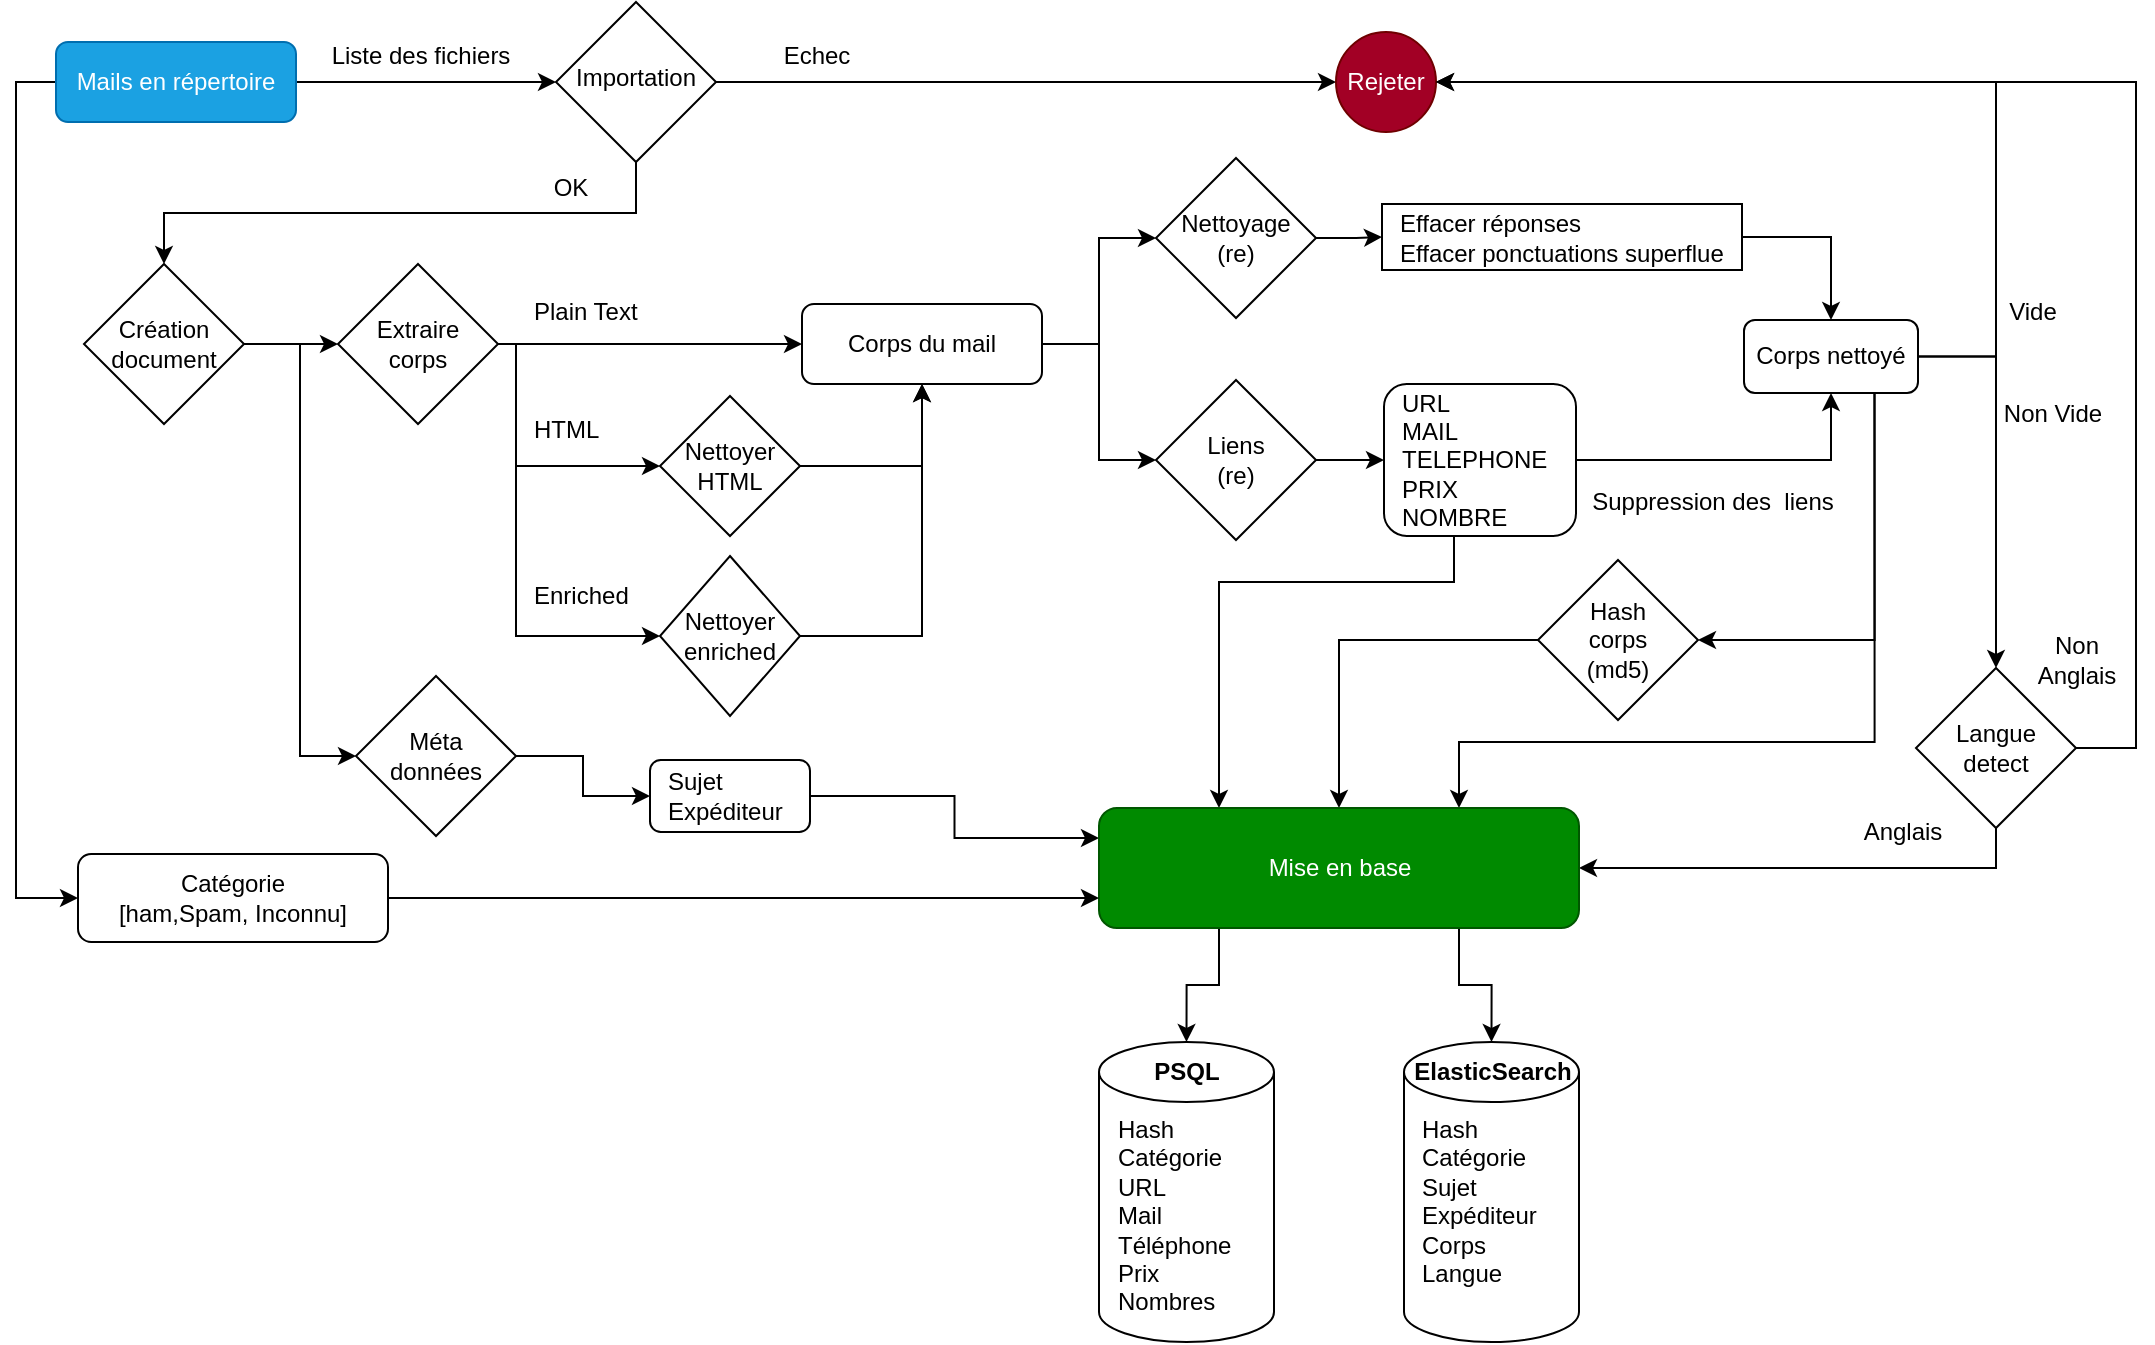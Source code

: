 <mxfile version="20.3.0" type="device"><diagram id="C5RBs43oDa-KdzZeNtuy" name="Page-1"><mxGraphModel dx="1422" dy="878" grid="1" gridSize="10" guides="1" tooltips="1" connect="1" arrows="1" fold="1" page="1" pageScale="1" pageWidth="1169" pageHeight="827" math="0" shadow="0"><root><mxCell id="WIyWlLk6GJQsqaUBKTNV-0"/><mxCell id="WIyWlLk6GJQsqaUBKTNV-1" parent="WIyWlLk6GJQsqaUBKTNV-0"/><mxCell id="M6-UuNwHoYVKfYpYURZb-105" value="Hash&lt;br&gt;Catégorie&lt;br&gt;Sujet&lt;br&gt;Expéditeur&lt;br&gt;Corps&lt;br&gt;Langue" style="shape=cylinder3;whiteSpace=wrap;html=1;boundedLbl=1;backgroundOutline=1;size=15;rounded=1;align=left;spacingLeft=7;verticalAlign=top;" parent="WIyWlLk6GJQsqaUBKTNV-1" vertex="1"><mxGeometry x="744" y="610" width="87.5" height="150" as="geometry"/></mxCell><mxCell id="M6-UuNwHoYVKfYpYURZb-8" style="edgeStyle=orthogonalEdgeStyle;rounded=0;orthogonalLoop=1;jettySize=auto;html=1;exitX=1;exitY=0.5;exitDx=0;exitDy=0;entryX=0;entryY=0.5;entryDx=0;entryDy=0;" parent="WIyWlLk6GJQsqaUBKTNV-1" source="M6-UuNwHoYVKfYpYURZb-0" target="M6-UuNwHoYVKfYpYURZb-3" edge="1"><mxGeometry relative="1" as="geometry"/></mxCell><mxCell id="M6-UuNwHoYVKfYpYURZb-99" style="edgeStyle=orthogonalEdgeStyle;rounded=0;orthogonalLoop=1;jettySize=auto;html=1;exitX=0;exitY=0.5;exitDx=0;exitDy=0;entryX=0;entryY=0.5;entryDx=0;entryDy=0;" parent="WIyWlLk6GJQsqaUBKTNV-1" source="M6-UuNwHoYVKfYpYURZb-0" target="M6-UuNwHoYVKfYpYURZb-100" edge="1"><mxGeometry relative="1" as="geometry"><mxPoint x="50" y="600" as="targetPoint"/></mxGeometry></mxCell><mxCell id="M6-UuNwHoYVKfYpYURZb-0" value="&lt;span style=&quot;font-weight: normal;&quot;&gt;Mails en répertoire&lt;/span&gt;" style="rounded=1;whiteSpace=wrap;html=1;fontSize=12;glass=0;strokeWidth=1;shadow=0;fontStyle=1;fillColor=#1ba1e2;fontColor=#ffffff;strokeColor=#006EAF;" parent="WIyWlLk6GJQsqaUBKTNV-1" vertex="1"><mxGeometry x="70" y="110" width="120" height="40" as="geometry"/></mxCell><mxCell id="M6-UuNwHoYVKfYpYURZb-2" value="Liste des fichiers" style="text;html=1;align=center;verticalAlign=middle;resizable=0;points=[];autosize=1;strokeColor=none;fillColor=none;" parent="WIyWlLk6GJQsqaUBKTNV-1" vertex="1"><mxGeometry x="197" y="102" width="110" height="30" as="geometry"/></mxCell><mxCell id="M6-UuNwHoYVKfYpYURZb-7" style="edgeStyle=orthogonalEdgeStyle;rounded=0;orthogonalLoop=1;jettySize=auto;html=1;exitX=1;exitY=0.5;exitDx=0;exitDy=0;entryX=0;entryY=0.5;entryDx=0;entryDy=0;" parent="WIyWlLk6GJQsqaUBKTNV-1" source="M6-UuNwHoYVKfYpYURZb-3" target="M6-UuNwHoYVKfYpYURZb-11" edge="1"><mxGeometry relative="1" as="geometry"><mxPoint x="491" y="130" as="targetPoint"/></mxGeometry></mxCell><mxCell id="M6-UuNwHoYVKfYpYURZb-97" style="edgeStyle=orthogonalEdgeStyle;rounded=0;orthogonalLoop=1;jettySize=auto;html=1;exitX=0.5;exitY=1;exitDx=0;exitDy=0;" parent="WIyWlLk6GJQsqaUBKTNV-1" source="M6-UuNwHoYVKfYpYURZb-3" target="M6-UuNwHoYVKfYpYURZb-19" edge="1"><mxGeometry relative="1" as="geometry"/></mxCell><mxCell id="M6-UuNwHoYVKfYpYURZb-3" value="Importation&lt;br&gt;" style="rhombus;whiteSpace=wrap;html=1;shadow=0;fontFamily=Helvetica;fontSize=12;align=center;strokeWidth=1;spacing=6;spacingTop=-4;" parent="WIyWlLk6GJQsqaUBKTNV-1" vertex="1"><mxGeometry x="320" y="90" width="80" height="80" as="geometry"/></mxCell><mxCell id="M6-UuNwHoYVKfYpYURZb-5" value="Echec" style="text;html=1;align=center;verticalAlign=middle;resizable=0;points=[];autosize=1;strokeColor=none;fillColor=none;" parent="WIyWlLk6GJQsqaUBKTNV-1" vertex="1"><mxGeometry x="420" y="102" width="60" height="30" as="geometry"/></mxCell><mxCell id="M6-UuNwHoYVKfYpYURZb-11" value="Rejeter" style="ellipse;whiteSpace=wrap;html=1;aspect=fixed;fillColor=#a20025;fontColor=#ffffff;strokeColor=#6F0000;" parent="WIyWlLk6GJQsqaUBKTNV-1" vertex="1"><mxGeometry x="710" y="105" width="50" height="50" as="geometry"/></mxCell><mxCell id="M6-UuNwHoYVKfYpYURZb-16" value="OK" style="text;html=1;align=center;verticalAlign=middle;resizable=0;points=[];autosize=1;strokeColor=none;fillColor=none;" parent="WIyWlLk6GJQsqaUBKTNV-1" vertex="1"><mxGeometry x="307" y="168" width="40" height="30" as="geometry"/></mxCell><mxCell id="M6-UuNwHoYVKfYpYURZb-22" style="edgeStyle=orthogonalEdgeStyle;rounded=0;orthogonalLoop=1;jettySize=auto;html=1;exitX=1;exitY=0.5;exitDx=0;exitDy=0;entryX=0;entryY=0.5;entryDx=0;entryDy=0;" parent="WIyWlLk6GJQsqaUBKTNV-1" source="M6-UuNwHoYVKfYpYURZb-19" target="M6-UuNwHoYVKfYpYURZb-21" edge="1"><mxGeometry relative="1" as="geometry"/></mxCell><mxCell id="M6-UuNwHoYVKfYpYURZb-55" value="" style="edgeStyle=orthogonalEdgeStyle;rounded=0;orthogonalLoop=1;jettySize=auto;html=1;entryX=0;entryY=0.5;entryDx=0;entryDy=0;" parent="WIyWlLk6GJQsqaUBKTNV-1" source="M6-UuNwHoYVKfYpYURZb-19" target="M6-UuNwHoYVKfYpYURZb-54" edge="1"><mxGeometry relative="1" as="geometry"/></mxCell><mxCell id="M6-UuNwHoYVKfYpYURZb-19" value="Création&lt;br&gt;document" style="rhombus;whiteSpace=wrap;html=1;" parent="WIyWlLk6GJQsqaUBKTNV-1" vertex="1"><mxGeometry x="84" y="221" width="80" height="80" as="geometry"/></mxCell><mxCell id="M6-UuNwHoYVKfYpYURZb-25" style="edgeStyle=orthogonalEdgeStyle;rounded=0;orthogonalLoop=1;jettySize=auto;html=1;exitX=1;exitY=0.5;exitDx=0;exitDy=0;" parent="WIyWlLk6GJQsqaUBKTNV-1" source="M6-UuNwHoYVKfYpYURZb-21" target="M6-UuNwHoYVKfYpYURZb-24" edge="1"><mxGeometry relative="1" as="geometry"/></mxCell><mxCell id="M6-UuNwHoYVKfYpYURZb-114" style="edgeStyle=orthogonalEdgeStyle;rounded=0;orthogonalLoop=1;jettySize=auto;html=1;exitX=1;exitY=0.5;exitDx=0;exitDy=0;entryX=0;entryY=0.5;entryDx=0;entryDy=0;" parent="WIyWlLk6GJQsqaUBKTNV-1" source="M6-UuNwHoYVKfYpYURZb-21" target="M6-UuNwHoYVKfYpYURZb-28" edge="1"><mxGeometry relative="1" as="geometry"><Array as="points"><mxPoint x="300" y="261"/><mxPoint x="300" y="322"/></Array></mxGeometry></mxCell><mxCell id="M6-UuNwHoYVKfYpYURZb-115" style="edgeStyle=orthogonalEdgeStyle;rounded=0;orthogonalLoop=1;jettySize=auto;html=1;exitX=1;exitY=0.5;exitDx=0;exitDy=0;entryX=0;entryY=0.5;entryDx=0;entryDy=0;" parent="WIyWlLk6GJQsqaUBKTNV-1" source="M6-UuNwHoYVKfYpYURZb-21" target="M6-UuNwHoYVKfYpYURZb-29" edge="1"><mxGeometry relative="1" as="geometry"><Array as="points"><mxPoint x="300" y="261"/><mxPoint x="300" y="407"/></Array></mxGeometry></mxCell><mxCell id="M6-UuNwHoYVKfYpYURZb-21" value="Extraire&lt;br&gt;corps" style="rhombus;whiteSpace=wrap;html=1;" parent="WIyWlLk6GJQsqaUBKTNV-1" vertex="1"><mxGeometry x="211" y="221" width="80" height="80" as="geometry"/></mxCell><mxCell id="M6-UuNwHoYVKfYpYURZb-37" style="edgeStyle=orthogonalEdgeStyle;rounded=0;orthogonalLoop=1;jettySize=auto;html=1;exitX=1;exitY=0.5;exitDx=0;exitDy=0;entryX=0;entryY=0.5;entryDx=0;entryDy=0;" parent="WIyWlLk6GJQsqaUBKTNV-1" source="M6-UuNwHoYVKfYpYURZb-24" target="M6-UuNwHoYVKfYpYURZb-38" edge="1"><mxGeometry relative="1" as="geometry"><mxPoint x="620" y="201" as="targetPoint"/></mxGeometry></mxCell><mxCell id="M6-UuNwHoYVKfYpYURZb-40" style="edgeStyle=orthogonalEdgeStyle;rounded=0;orthogonalLoop=1;jettySize=auto;html=1;exitX=1;exitY=0.5;exitDx=0;exitDy=0;entryX=0;entryY=0.5;entryDx=0;entryDy=0;" parent="WIyWlLk6GJQsqaUBKTNV-1" source="M6-UuNwHoYVKfYpYURZb-24" target="M6-UuNwHoYVKfYpYURZb-39" edge="1"><mxGeometry relative="1" as="geometry"/></mxCell><mxCell id="M6-UuNwHoYVKfYpYURZb-24" value="&lt;span style=&quot;font-weight: normal;&quot;&gt;Corps du mail&lt;/span&gt;" style="rounded=1;whiteSpace=wrap;html=1;fontSize=12;glass=0;strokeWidth=1;shadow=0;fontStyle=1" parent="WIyWlLk6GJQsqaUBKTNV-1" vertex="1"><mxGeometry x="443" y="241" width="120" height="40" as="geometry"/></mxCell><mxCell id="M6-UuNwHoYVKfYpYURZb-26" value="Plain Text" style="text;html=1;align=left;verticalAlign=middle;resizable=0;points=[];autosize=1;strokeColor=none;fillColor=none;" parent="WIyWlLk6GJQsqaUBKTNV-1" vertex="1"><mxGeometry x="307" y="230" width="80" height="30" as="geometry"/></mxCell><mxCell id="M6-UuNwHoYVKfYpYURZb-34" style="edgeStyle=orthogonalEdgeStyle;rounded=0;orthogonalLoop=1;jettySize=auto;html=1;entryX=0.5;entryY=1;entryDx=0;entryDy=0;" parent="WIyWlLk6GJQsqaUBKTNV-1" source="M6-UuNwHoYVKfYpYURZb-28" target="M6-UuNwHoYVKfYpYURZb-24" edge="1"><mxGeometry relative="1" as="geometry"/></mxCell><mxCell id="M6-UuNwHoYVKfYpYURZb-28" value="Nettoyer&lt;br&gt;HTML" style="rhombus;whiteSpace=wrap;html=1;" parent="WIyWlLk6GJQsqaUBKTNV-1" vertex="1"><mxGeometry x="372" y="287" width="70" height="70" as="geometry"/></mxCell><mxCell id="M6-UuNwHoYVKfYpYURZb-35" style="edgeStyle=orthogonalEdgeStyle;rounded=0;orthogonalLoop=1;jettySize=auto;html=1;entryX=0.5;entryY=1;entryDx=0;entryDy=0;" parent="WIyWlLk6GJQsqaUBKTNV-1" source="M6-UuNwHoYVKfYpYURZb-29" target="M6-UuNwHoYVKfYpYURZb-24" edge="1"><mxGeometry relative="1" as="geometry"><mxPoint x="494" y="351" as="targetPoint"/></mxGeometry></mxCell><mxCell id="M6-UuNwHoYVKfYpYURZb-29" value="Nettoyer&lt;br&gt;enriched" style="rhombus;whiteSpace=wrap;html=1;" parent="WIyWlLk6GJQsqaUBKTNV-1" vertex="1"><mxGeometry x="372" y="367" width="70" height="80" as="geometry"/></mxCell><mxCell id="M6-UuNwHoYVKfYpYURZb-32" value="HTML" style="text;html=1;align=left;verticalAlign=middle;resizable=0;points=[];autosize=1;strokeColor=none;fillColor=none;" parent="WIyWlLk6GJQsqaUBKTNV-1" vertex="1"><mxGeometry x="307" y="289" width="60" height="30" as="geometry"/></mxCell><mxCell id="M6-UuNwHoYVKfYpYURZb-33" value="Enriched" style="text;html=1;align=left;verticalAlign=middle;resizable=0;points=[];autosize=1;strokeColor=none;fillColor=none;" parent="WIyWlLk6GJQsqaUBKTNV-1" vertex="1"><mxGeometry x="307" y="372" width="70" height="30" as="geometry"/></mxCell><mxCell id="M6-UuNwHoYVKfYpYURZb-45" style="edgeStyle=orthogonalEdgeStyle;rounded=0;orthogonalLoop=1;jettySize=auto;html=1;exitX=1;exitY=0.5;exitDx=0;exitDy=0;" parent="WIyWlLk6GJQsqaUBKTNV-1" source="M6-UuNwHoYVKfYpYURZb-38" target="M6-UuNwHoYVKfYpYURZb-43" edge="1"><mxGeometry relative="1" as="geometry"><mxPoint x="700" y="190" as="sourcePoint"/></mxGeometry></mxCell><mxCell id="M6-UuNwHoYVKfYpYURZb-38" value="Nettoyage&lt;br&gt;(re)" style="rhombus;whiteSpace=wrap;html=1;" parent="WIyWlLk6GJQsqaUBKTNV-1" vertex="1"><mxGeometry x="620" y="168" width="80" height="80" as="geometry"/></mxCell><mxCell id="M6-UuNwHoYVKfYpYURZb-51" value="" style="edgeStyle=orthogonalEdgeStyle;rounded=0;orthogonalLoop=1;jettySize=auto;html=1;" parent="WIyWlLk6GJQsqaUBKTNV-1" source="M6-UuNwHoYVKfYpYURZb-39" target="M6-UuNwHoYVKfYpYURZb-50" edge="1"><mxGeometry relative="1" as="geometry"/></mxCell><mxCell id="M6-UuNwHoYVKfYpYURZb-39" value="Liens&lt;br&gt;(re)" style="rhombus;whiteSpace=wrap;html=1;" parent="WIyWlLk6GJQsqaUBKTNV-1" vertex="1"><mxGeometry x="620" y="279" width="80" height="80" as="geometry"/></mxCell><mxCell id="M6-UuNwHoYVKfYpYURZb-59" value="" style="edgeStyle=orthogonalEdgeStyle;rounded=0;orthogonalLoop=1;jettySize=auto;html=1;" parent="WIyWlLk6GJQsqaUBKTNV-1" source="M6-UuNwHoYVKfYpYURZb-43" target="M6-UuNwHoYVKfYpYURZb-58" edge="1"><mxGeometry relative="1" as="geometry"/></mxCell><mxCell id="M6-UuNwHoYVKfYpYURZb-43" value="&lt;span style=&quot;background-color: initial;&quot;&gt;Effacer réponses&lt;/span&gt;&lt;br&gt;&lt;span style=&quot;background-color: initial;&quot;&gt;Effacer ponctuations superflue&lt;/span&gt;" style="rounded=0;whiteSpace=wrap;html=1;align=left;spacingLeft=7;" parent="WIyWlLk6GJQsqaUBKTNV-1" vertex="1"><mxGeometry x="733" y="191" width="180" height="33" as="geometry"/></mxCell><mxCell id="M6-UuNwHoYVKfYpYURZb-60" style="edgeStyle=orthogonalEdgeStyle;rounded=0;orthogonalLoop=1;jettySize=auto;html=1;exitX=1;exitY=0.5;exitDx=0;exitDy=0;entryX=0.5;entryY=1;entryDx=0;entryDy=0;" parent="WIyWlLk6GJQsqaUBKTNV-1" source="M6-UuNwHoYVKfYpYURZb-50" target="M6-UuNwHoYVKfYpYURZb-58" edge="1"><mxGeometry relative="1" as="geometry"/></mxCell><mxCell id="M6-UuNwHoYVKfYpYURZb-89" style="edgeStyle=orthogonalEdgeStyle;rounded=0;orthogonalLoop=1;jettySize=auto;html=1;exitX=0.5;exitY=1;exitDx=0;exitDy=0;entryX=0.25;entryY=0;entryDx=0;entryDy=0;" parent="WIyWlLk6GJQsqaUBKTNV-1" source="M6-UuNwHoYVKfYpYURZb-50" target="M6-UuNwHoYVKfYpYURZb-82" edge="1"><mxGeometry relative="1" as="geometry"><Array as="points"><mxPoint x="769" y="380"/><mxPoint x="652" y="380"/></Array></mxGeometry></mxCell><mxCell id="M6-UuNwHoYVKfYpYURZb-50" value="URL&lt;br&gt;MAIL&lt;br&gt;TELEPHONE&lt;br&gt;PRIX&lt;br&gt;NOMBRE" style="whiteSpace=wrap;html=1;spacingLeft=7;align=left;rounded=1;" parent="WIyWlLk6GJQsqaUBKTNV-1" vertex="1"><mxGeometry x="734" y="281" width="96" height="76" as="geometry"/></mxCell><mxCell id="M6-UuNwHoYVKfYpYURZb-57" value="" style="edgeStyle=orthogonalEdgeStyle;rounded=0;orthogonalLoop=1;jettySize=auto;html=1;" parent="WIyWlLk6GJQsqaUBKTNV-1" source="M6-UuNwHoYVKfYpYURZb-54" target="M6-UuNwHoYVKfYpYURZb-56" edge="1"><mxGeometry relative="1" as="geometry"/></mxCell><mxCell id="M6-UuNwHoYVKfYpYURZb-54" value="Méta&lt;br&gt;données" style="rhombus;whiteSpace=wrap;html=1;" parent="WIyWlLk6GJQsqaUBKTNV-1" vertex="1"><mxGeometry x="220" y="427" width="80" height="80" as="geometry"/></mxCell><mxCell id="M6-UuNwHoYVKfYpYURZb-101" style="edgeStyle=orthogonalEdgeStyle;rounded=0;orthogonalLoop=1;jettySize=auto;html=1;entryX=0;entryY=0.25;entryDx=0;entryDy=0;" parent="WIyWlLk6GJQsqaUBKTNV-1" source="M6-UuNwHoYVKfYpYURZb-56" target="M6-UuNwHoYVKfYpYURZb-82" edge="1"><mxGeometry relative="1" as="geometry"/></mxCell><mxCell id="M6-UuNwHoYVKfYpYURZb-56" value="Sujet&lt;br&gt;Expéditeur" style="whiteSpace=wrap;html=1;spacingLeft=7;align=left;rounded=1;" parent="WIyWlLk6GJQsqaUBKTNV-1" vertex="1"><mxGeometry x="367" y="469" width="80" height="36" as="geometry"/></mxCell><mxCell id="M6-UuNwHoYVKfYpYURZb-67" style="edgeStyle=orthogonalEdgeStyle;rounded=0;orthogonalLoop=1;jettySize=auto;html=1;exitX=1;exitY=0.5;exitDx=0;exitDy=0;entryX=0.5;entryY=0;entryDx=0;entryDy=0;" parent="WIyWlLk6GJQsqaUBKTNV-1" source="M6-UuNwHoYVKfYpYURZb-58" target="M6-UuNwHoYVKfYpYURZb-66" edge="1"><mxGeometry relative="1" as="geometry"><mxPoint x="1001" y="248.25" as="sourcePoint"/><mxPoint x="1047" y="380" as="targetPoint"/></mxGeometry></mxCell><mxCell id="M6-UuNwHoYVKfYpYURZb-69" style="edgeStyle=orthogonalEdgeStyle;rounded=0;orthogonalLoop=1;jettySize=auto;html=1;exitX=1;exitY=0.5;exitDx=0;exitDy=0;entryX=1;entryY=0.5;entryDx=0;entryDy=0;" parent="WIyWlLk6GJQsqaUBKTNV-1" source="M6-UuNwHoYVKfYpYURZb-58" target="M6-UuNwHoYVKfYpYURZb-11" edge="1"><mxGeometry relative="1" as="geometry"><Array as="points"><mxPoint x="1040" y="267"/><mxPoint x="1040" y="130"/></Array></mxGeometry></mxCell><mxCell id="M6-UuNwHoYVKfYpYURZb-92" style="edgeStyle=orthogonalEdgeStyle;rounded=0;orthogonalLoop=1;jettySize=auto;html=1;exitX=0.75;exitY=1;exitDx=0;exitDy=0;entryX=1;entryY=0.5;entryDx=0;entryDy=0;" parent="WIyWlLk6GJQsqaUBKTNV-1" source="M6-UuNwHoYVKfYpYURZb-58" target="M6-UuNwHoYVKfYpYURZb-77" edge="1"><mxGeometry relative="1" as="geometry"/></mxCell><mxCell id="M6-UuNwHoYVKfYpYURZb-110" style="edgeStyle=orthogonalEdgeStyle;rounded=0;orthogonalLoop=1;jettySize=auto;html=1;exitX=0.75;exitY=1;exitDx=0;exitDy=0;entryX=0.75;entryY=0;entryDx=0;entryDy=0;" parent="WIyWlLk6GJQsqaUBKTNV-1" source="M6-UuNwHoYVKfYpYURZb-58" target="M6-UuNwHoYVKfYpYURZb-82" edge="1"><mxGeometry relative="1" as="geometry"><Array as="points"><mxPoint x="979" y="460"/><mxPoint x="772" y="460"/></Array></mxGeometry></mxCell><mxCell id="M6-UuNwHoYVKfYpYURZb-58" value="Corps nettoyé" style="whiteSpace=wrap;html=1;align=center;rounded=1;spacingLeft=0;" parent="WIyWlLk6GJQsqaUBKTNV-1" vertex="1"><mxGeometry x="914" y="249" width="87" height="36.5" as="geometry"/></mxCell><mxCell id="M6-UuNwHoYVKfYpYURZb-61" value="Suppression des&amp;nbsp; liens" style="text;html=1;align=center;verticalAlign=middle;resizable=0;points=[];autosize=1;strokeColor=none;fillColor=none;" parent="WIyWlLk6GJQsqaUBKTNV-1" vertex="1"><mxGeometry x="828" y="325" width="140" height="30" as="geometry"/></mxCell><mxCell id="M6-UuNwHoYVKfYpYURZb-64" value="Vide" style="text;html=1;align=center;verticalAlign=middle;resizable=0;points=[];autosize=1;strokeColor=none;fillColor=none;" parent="WIyWlLk6GJQsqaUBKTNV-1" vertex="1"><mxGeometry x="1033" y="230" width="50" height="30" as="geometry"/></mxCell><mxCell id="M6-UuNwHoYVKfYpYURZb-93" style="edgeStyle=orthogonalEdgeStyle;rounded=0;orthogonalLoop=1;jettySize=auto;html=1;exitX=1;exitY=0.5;exitDx=0;exitDy=0;entryX=1;entryY=0.5;entryDx=0;entryDy=0;" parent="WIyWlLk6GJQsqaUBKTNV-1" source="M6-UuNwHoYVKfYpYURZb-66" target="M6-UuNwHoYVKfYpYURZb-11" edge="1"><mxGeometry relative="1" as="geometry"><Array as="points"><mxPoint x="1110" y="463"/><mxPoint x="1110" y="130"/></Array></mxGeometry></mxCell><mxCell id="M6-UuNwHoYVKfYpYURZb-109" style="edgeStyle=orthogonalEdgeStyle;rounded=0;orthogonalLoop=1;jettySize=auto;html=1;exitX=0.5;exitY=1;exitDx=0;exitDy=0;entryX=1;entryY=0.5;entryDx=0;entryDy=0;" parent="WIyWlLk6GJQsqaUBKTNV-1" source="M6-UuNwHoYVKfYpYURZb-66" target="M6-UuNwHoYVKfYpYURZb-82" edge="1"><mxGeometry relative="1" as="geometry"/></mxCell><mxCell id="M6-UuNwHoYVKfYpYURZb-66" value="Langue&lt;br&gt;detect" style="rhombus;whiteSpace=wrap;html=1;" parent="WIyWlLk6GJQsqaUBKTNV-1" vertex="1"><mxGeometry x="1000" y="423" width="80" height="80" as="geometry"/></mxCell><mxCell id="M6-UuNwHoYVKfYpYURZb-68" value="Non Vide" style="text;html=1;align=center;verticalAlign=middle;resizable=0;points=[];autosize=1;strokeColor=none;fillColor=none;" parent="WIyWlLk6GJQsqaUBKTNV-1" vertex="1"><mxGeometry x="1033" y="281" width="70" height="30" as="geometry"/></mxCell><mxCell id="M6-UuNwHoYVKfYpYURZb-71" value="Non&lt;br&gt;Anglais" style="text;html=1;align=center;verticalAlign=middle;resizable=0;points=[];autosize=1;strokeColor=none;fillColor=none;" parent="WIyWlLk6GJQsqaUBKTNV-1" vertex="1"><mxGeometry x="1050" y="399" width="60" height="40" as="geometry"/></mxCell><mxCell id="M6-UuNwHoYVKfYpYURZb-88" style="edgeStyle=orthogonalEdgeStyle;rounded=0;orthogonalLoop=1;jettySize=auto;html=1;exitX=0;exitY=0.5;exitDx=0;exitDy=0;" parent="WIyWlLk6GJQsqaUBKTNV-1" source="M6-UuNwHoYVKfYpYURZb-77" target="M6-UuNwHoYVKfYpYURZb-82" edge="1"><mxGeometry relative="1" as="geometry"/></mxCell><mxCell id="M6-UuNwHoYVKfYpYURZb-77" value="Hash &lt;br&gt;corps&lt;br&gt;(md5)" style="rhombus;whiteSpace=wrap;html=1;" parent="WIyWlLk6GJQsqaUBKTNV-1" vertex="1"><mxGeometry x="811" y="369" width="80" height="80" as="geometry"/></mxCell><mxCell id="M6-UuNwHoYVKfYpYURZb-79" value="Anglais" style="text;html=1;align=center;verticalAlign=middle;resizable=0;points=[];autosize=1;strokeColor=none;fillColor=none;" parent="WIyWlLk6GJQsqaUBKTNV-1" vertex="1"><mxGeometry x="963" y="490" width="60" height="30" as="geometry"/></mxCell><mxCell id="M6-UuNwHoYVKfYpYURZb-81" value="Hash&lt;br&gt;Catégorie&lt;br&gt;URL&lt;br&gt;Mail&lt;br&gt;Téléphone&lt;br&gt;Prix&lt;br&gt;Nombres" style="shape=cylinder3;whiteSpace=wrap;html=1;boundedLbl=1;backgroundOutline=1;size=15;rounded=1;align=left;spacingLeft=7;verticalAlign=top;" parent="WIyWlLk6GJQsqaUBKTNV-1" vertex="1"><mxGeometry x="591.5" y="610" width="87.5" height="150" as="geometry"/></mxCell><mxCell id="M6-UuNwHoYVKfYpYURZb-83" style="edgeStyle=orthogonalEdgeStyle;rounded=0;orthogonalLoop=1;jettySize=auto;html=1;exitX=0.25;exitY=1;exitDx=0;exitDy=0;entryX=0.5;entryY=0;entryDx=0;entryDy=0;entryPerimeter=0;" parent="WIyWlLk6GJQsqaUBKTNV-1" source="M6-UuNwHoYVKfYpYURZb-82" target="M6-UuNwHoYVKfYpYURZb-81" edge="1"><mxGeometry relative="1" as="geometry"/></mxCell><mxCell id="M6-UuNwHoYVKfYpYURZb-106" style="edgeStyle=orthogonalEdgeStyle;rounded=0;orthogonalLoop=1;jettySize=auto;html=1;exitX=0.75;exitY=1;exitDx=0;exitDy=0;entryX=0.5;entryY=0;entryDx=0;entryDy=0;entryPerimeter=0;" parent="WIyWlLk6GJQsqaUBKTNV-1" source="M6-UuNwHoYVKfYpYURZb-82" target="M6-UuNwHoYVKfYpYURZb-105" edge="1"><mxGeometry relative="1" as="geometry"/></mxCell><mxCell id="M6-UuNwHoYVKfYpYURZb-82" value="Mise en base" style="whiteSpace=wrap;html=1;rounded=1;fillColor=#008a00;fontColor=#ffffff;strokeColor=#005700;" parent="WIyWlLk6GJQsqaUBKTNV-1" vertex="1"><mxGeometry x="591.5" y="493" width="240" height="60" as="geometry"/></mxCell><mxCell id="M6-UuNwHoYVKfYpYURZb-85" value="ElasticSearch" style="text;html=1;align=center;verticalAlign=middle;resizable=0;points=[];autosize=1;strokeColor=none;fillColor=none;fontStyle=1" parent="WIyWlLk6GJQsqaUBKTNV-1" vertex="1"><mxGeometry x="737.75" y="610" width="100" height="30" as="geometry"/></mxCell><mxCell id="M6-UuNwHoYVKfYpYURZb-86" value="PSQL" style="text;html=1;align=center;verticalAlign=middle;resizable=0;points=[];autosize=1;strokeColor=none;fillColor=none;fontStyle=1" parent="WIyWlLk6GJQsqaUBKTNV-1" vertex="1"><mxGeometry x="605.25" y="610" width="60" height="30" as="geometry"/></mxCell><mxCell id="M6-UuNwHoYVKfYpYURZb-111" style="edgeStyle=orthogonalEdgeStyle;rounded=0;orthogonalLoop=1;jettySize=auto;html=1;entryX=0;entryY=0.75;entryDx=0;entryDy=0;" parent="WIyWlLk6GJQsqaUBKTNV-1" source="M6-UuNwHoYVKfYpYURZb-100" target="M6-UuNwHoYVKfYpYURZb-82" edge="1"><mxGeometry relative="1" as="geometry"/></mxCell><mxCell id="M6-UuNwHoYVKfYpYURZb-100" value="Catégorie&lt;br&gt;[ham,Spam, Inconnu]" style="whiteSpace=wrap;html=1;rounded=1;" parent="WIyWlLk6GJQsqaUBKTNV-1" vertex="1"><mxGeometry x="81" y="516" width="155" height="44" as="geometry"/></mxCell></root></mxGraphModel></diagram></mxfile>